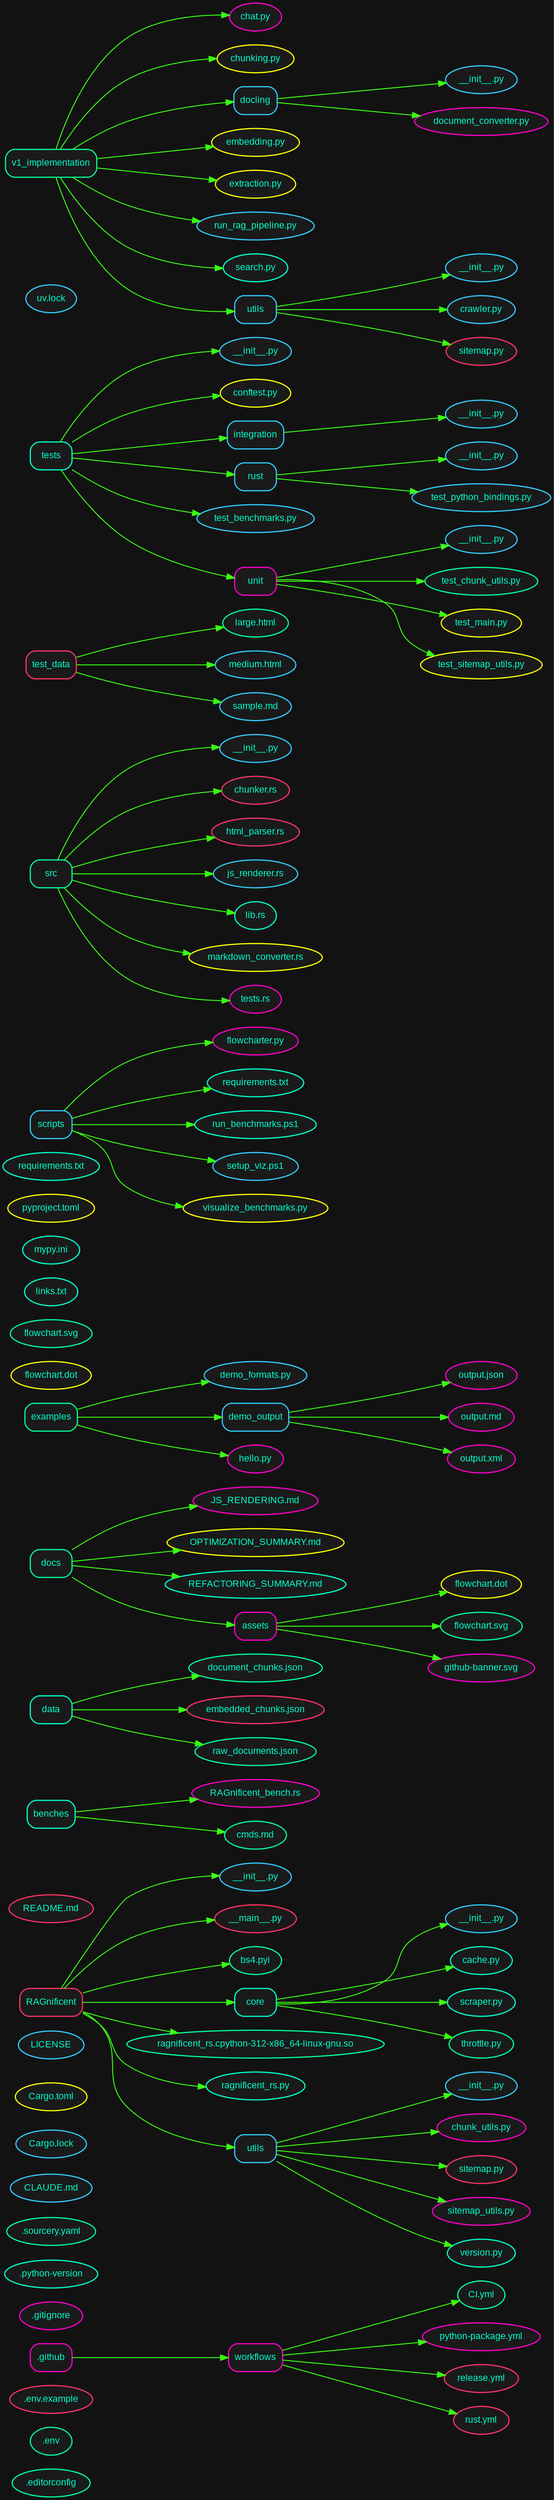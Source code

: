 digraph G {
rankdir=LR;
bgcolor="#121212";
fontname=Arial;
fontsize=12;
node [style="filled, rounded", fillcolor="#1a1a1a", fontcolor="#00ffcc", fontname=Arial, fontsize=12, penwidth=1.5, color="#00ff99"];
edge [color="#39ff14", penwidth=1.2];
node_00c76331bd [label=".editorconfig", shape=ellipse, color="#00ff99"];
node_fcc321428d [label=".env", shape=ellipse, color="#00ff99"];
node_a6dbce5290 [label=".env.example", shape=ellipse, color="#ff3366"];
node_a827689a8f [label=".github", shape=box, color="#ff00cc"];
node_b8a7b10b14 [label="workflows", shape=box, color="#ff00cc"];
node_a827689a8f -> node_b8a7b10b14;
node_4aa0d8d174 [label="CI.yml", shape=ellipse, color="#00ff99"];
node_b8a7b10b14 -> node_4aa0d8d174;
node_e752dfa987 [label="python-package.yml", shape=ellipse, color="#ff00cc"];
node_b8a7b10b14 -> node_e752dfa987;
node_30f004260b [label="release.yml", shape=ellipse, color="#ff3366"];
node_b8a7b10b14 -> node_30f004260b;
node_00747e2d1f [label="rust.yml", shape=ellipse, color="#ff3366"];
node_b8a7b10b14 -> node_00747e2d1f;
node_94f4cfef0a [label=".gitignore", shape=ellipse, color="#ff00cc"];
node_7feb78b8a1 [label=".python-version", shape=ellipse, color="#00ffcc"];
node_8a7c5362ba [label=".sourcery.yaml", shape=ellipse, color="#00ff99"];
node_c7d37bbca8 [label="CLAUDE.md", shape=ellipse, color="#33ccff"];
node_824007bfd4 [label="Cargo.lock", shape=ellipse, color="#33ccff"];
node_e50a5651f9 [label="Cargo.toml", shape=ellipse, color="#ffff00"];
node_06c504d8fe [label="LICENSE", shape=ellipse, color="#33ccff"];
node_6d1c3af867 [label="RAGnificent", shape=box, color="#ff3366"];
node_85d7f2628c [label="__init__.py", shape=ellipse, color="#33ccff"];
node_6d1c3af867 -> node_85d7f2628c;
node_00a017570a [label="__main__.py", shape=ellipse, color="#ff3366"];
node_6d1c3af867 -> node_00a017570a;
node_c1fef4a38c [label="bs4.pyi", shape=ellipse, color="#00ff99"];
node_6d1c3af867 -> node_c1fef4a38c;
node_c7a0ec7d40 [label="core", shape=box, color="#00ffcc"];
node_6d1c3af867 -> node_c7a0ec7d40;
node_063e023e94 [label="__init__.py", shape=ellipse, color="#33ccff"];
node_c7a0ec7d40 -> node_063e023e94;
node_d395f40142 [label="cache.py", shape=ellipse, color="#00ffcc"];
node_c7a0ec7d40 -> node_d395f40142;
node_1784ac86b3 [label="scraper.py", shape=ellipse, color="#00ffcc"];
node_c7a0ec7d40 -> node_1784ac86b3;
node_4c7bd9bb55 [label="throttle.py", shape=ellipse, color="#00ff99"];
node_c7a0ec7d40 -> node_4c7bd9bb55;
node_2af606236a [label="ragnificent_rs.cpython-312-x86_64-linux-gnu.so", shape=ellipse, color="#00ff99"];
node_6d1c3af867 -> node_2af606236a;
node_abd228f5b8 [label="ragnificent_rs.py", shape=ellipse, color="#00ffcc"];
node_6d1c3af867 -> node_abd228f5b8;
node_50307b5b4c [label="utils", shape=box, color="#33ccff"];
node_6d1c3af867 -> node_50307b5b4c;
node_c18a2b5976 [label="__init__.py", shape=ellipse, color="#33ccff"];
node_50307b5b4c -> node_c18a2b5976;
node_30fb61272d [label="chunk_utils.py", shape=ellipse, color="#ff00cc"];
node_50307b5b4c -> node_30fb61272d;
node_ae22599089 [label="sitemap.py", shape=ellipse, color="#ff3366"];
node_50307b5b4c -> node_ae22599089;
node_da646c4bf5 [label="sitemap_utils.py", shape=ellipse, color="#ff00cc"];
node_50307b5b4c -> node_da646c4bf5;
node_67f4177ffc [label="version.py", shape=ellipse, color="#00ffcc"];
node_50307b5b4c -> node_67f4177ffc;
node_d8fcd7353f [label="README.md", shape=ellipse, color="#ff3366"];
node_f2c26375d0 [label="benches", shape=box, color="#00ffcc"];
node_05a4030389 [label="RAGnificent_bench.rs", shape=ellipse, color="#ff00cc"];
node_f2c26375d0 -> node_05a4030389;
node_1009d2a8ce [label="cmds.md", shape=ellipse, color="#00ff99"];
node_f2c26375d0 -> node_1009d2a8ce;
node_5015665b7c [label="data", shape=box, color="#00ffcc"];
node_f87e20ca86 [label="document_chunks.json", shape=ellipse, color="#00ff99"];
node_5015665b7c -> node_f87e20ca86;
node_e17f6dbcd0 [label="embedded_chunks.json", shape=ellipse, color="#ff3366"];
node_5015665b7c -> node_e17f6dbcd0;
node_e4b7595475 [label="raw_documents.json", shape=ellipse, color="#00ff99"];
node_5015665b7c -> node_e4b7595475;
node_21d8ebbccf [label="docs", shape=box, color="#00ff99"];
node_bcb354eba3 [label="JS_RENDERING.md", shape=ellipse, color="#ff00cc"];
node_21d8ebbccf -> node_bcb354eba3;
node_d4ccbede49 [label="OPTIMIZATION_SUMMARY.md", shape=ellipse, color="#ffff00"];
node_21d8ebbccf -> node_d4ccbede49;
node_ae917c6822 [label="REFACTORING_SUMMARY.md", shape=ellipse, color="#00ffcc"];
node_21d8ebbccf -> node_ae917c6822;
node_aff98a276f [label="assets", shape=box, color="#ff00cc"];
node_21d8ebbccf -> node_aff98a276f;
node_838170a3a3 [label="flowchart.dot", shape=ellipse, color="#ffff00"];
node_aff98a276f -> node_838170a3a3;
node_38387303c9 [label="flowchart.svg", shape=ellipse, color="#00ff99"];
node_aff98a276f -> node_38387303c9;
node_3216166904 [label="github-banner.svg", shape=ellipse, color="#ff00cc"];
node_aff98a276f -> node_3216166904;
node_3bbeb72fa6 [label="examples", shape=box, color="#00ff99"];
node_9c63cfc083 [label="demo_formats.py", shape=ellipse, color="#33ccff"];
node_3bbeb72fa6 -> node_9c63cfc083;
node_c6b6c9ba3b [label="demo_output", shape=box, color="#33ccff"];
node_3bbeb72fa6 -> node_c6b6c9ba3b;
node_ca31d2f82f [label="output.json", shape=ellipse, color="#ff00cc"];
node_c6b6c9ba3b -> node_ca31d2f82f;
node_8f3261f163 [label="output.md", shape=ellipse, color="#ff00cc"];
node_c6b6c9ba3b -> node_8f3261f163;
node_99518dbd93 [label="output.xml", shape=ellipse, color="#ff00cc"];
node_c6b6c9ba3b -> node_99518dbd93;
node_97b2e8d7b1 [label="hello.py", shape=ellipse, color="#ff00cc"];
node_3bbeb72fa6 -> node_97b2e8d7b1;
node_a00bfa881a [label="flowchart.dot", shape=ellipse, color="#ffff00"];
node_dd522a8894 [label="flowchart.svg", shape=ellipse, color="#00ff99"];
node_b4ee448c6b [label="links.txt", shape=ellipse, color="#00ffcc"];
node_b7c69ad373 [label="mypy.ini", shape=ellipse, color="#00ffcc"];
node_a3deb8111d [label="pyproject.toml", shape=ellipse, color="#ffff00"];
node_97821f27ad [label="requirements.txt", shape=ellipse, color="#00ffcc"];
node_12a98f5c18 [label="scripts", shape=box, color="#33ccff"];
node_e04b9c20e5 [label="flowcharter.py", shape=ellipse, color="#ff00cc"];
node_12a98f5c18 -> node_e04b9c20e5;
node_6df4566516 [label="requirements.txt", shape=ellipse, color="#00ffcc"];
node_12a98f5c18 -> node_6df4566516;
node_5d302b15de [label="run_benchmarks.ps1", shape=ellipse, color="#00ffcc"];
node_12a98f5c18 -> node_5d302b15de;
node_d87f1b4397 [label="setup_viz.ps1", shape=ellipse, color="#33ccff"];
node_12a98f5c18 -> node_d87f1b4397;
node_25994593da [label="visualize_benchmarks.py", shape=ellipse, color="#ffff00"];
node_12a98f5c18 -> node_25994593da;
node_482f3407f6 [label="src", shape=box, color="#00ff99"];
node_86d7933e27 [label="__init__.py", shape=ellipse, color="#33ccff"];
node_482f3407f6 -> node_86d7933e27;
node_3529658cee [label="chunker.rs", shape=ellipse, color="#ff3366"];
node_482f3407f6 -> node_3529658cee;
node_aebea31ec7 [label="html_parser.rs", shape=ellipse, color="#ff3366"];
node_482f3407f6 -> node_aebea31ec7;
node_170c9a76b1 [label="js_renderer.rs", shape=ellipse, color="#33ccff"];
node_482f3407f6 -> node_170c9a76b1;
node_3a1a7d2395 [label="lib.rs", shape=ellipse, color="#00ffcc"];
node_482f3407f6 -> node_3a1a7d2395;
node_d29329fa12 [label="markdown_converter.rs", shape=ellipse, color="#ffff00"];
node_482f3407f6 -> node_d29329fa12;
node_a1238d32b0 [label="tests.rs", shape=ellipse, color="#ff00cc"];
node_482f3407f6 -> node_a1238d32b0;
node_bc3ef13b14 [label="test_data", shape=box, color="#ff3366"];
node_b032765ff5 [label="large.html", shape=ellipse, color="#00ff99"];
node_bc3ef13b14 -> node_b032765ff5;
node_df80382e3c [label="medium.html", shape=ellipse, color="#33ccff"];
node_bc3ef13b14 -> node_df80382e3c;
node_c0e704eaa0 [label="sample.md", shape=ellipse, color="#33ccff"];
node_bc3ef13b14 -> node_c0e704eaa0;
node_1488488bf8 [label="tests", shape=box, color="#00ffcc"];
node_906b75c597 [label="__init__.py", shape=ellipse, color="#33ccff"];
node_1488488bf8 -> node_906b75c597;
node_be02fbd7e2 [label="conftest.py", shape=ellipse, color="#ffff00"];
node_1488488bf8 -> node_be02fbd7e2;
node_8047811d73 [label="integration", shape=box, color="#33ccff"];
node_1488488bf8 -> node_8047811d73;
node_8fb7e7f706 [label="__init__.py", shape=ellipse, color="#33ccff"];
node_8047811d73 -> node_8fb7e7f706;
node_5849b2688b [label="rust", shape=box, color="#33ccff"];
node_1488488bf8 -> node_5849b2688b;
node_0cf3a4a3a0 [label="__init__.py", shape=ellipse, color="#33ccff"];
node_5849b2688b -> node_0cf3a4a3a0;
node_d7548f2dce [label="test_python_bindings.py", shape=ellipse, color="#33ccff"];
node_5849b2688b -> node_d7548f2dce;
node_3477249257 [label="test_benchmarks.py", shape=ellipse, color="#33ccff"];
node_1488488bf8 -> node_3477249257;
node_f16be0d3cf [label="unit", shape=box, color="#ff00cc"];
node_1488488bf8 -> node_f16be0d3cf;
node_be65fdaa6b [label="__init__.py", shape=ellipse, color="#33ccff"];
node_f16be0d3cf -> node_be65fdaa6b;
node_79af51428a [label="test_chunk_utils.py", shape=ellipse, color="#00ff99"];
node_f16be0d3cf -> node_79af51428a;
node_27e0ac7d91 [label="test_main.py", shape=ellipse, color="#ffff00"];
node_f16be0d3cf -> node_27e0ac7d91;
node_e5710f430f [label="test_sitemap_utils.py", shape=ellipse, color="#ffff00"];
node_f16be0d3cf -> node_e5710f430f;
node_fd7a8c0a38 [label="uv.lock", shape=ellipse, color="#33ccff"];
node_d67e11a85e [label="v1_implementation", shape=box, color="#00ff99"];
node_798d7789d1 [label="chat.py", shape=ellipse, color="#ff00cc"];
node_d67e11a85e -> node_798d7789d1;
node_c42ad6f2eb [label="chunking.py", shape=ellipse, color="#ffff00"];
node_d67e11a85e -> node_c42ad6f2eb;
node_923e76c208 [label="docling", shape=box, color="#33ccff"];
node_d67e11a85e -> node_923e76c208;
node_87fdbcfdc9 [label="__init__.py", shape=ellipse, color="#33ccff"];
node_923e76c208 -> node_87fdbcfdc9;
node_c9a330393e [label="document_converter.py", shape=ellipse, color="#ff00cc"];
node_923e76c208 -> node_c9a330393e;
node_98ae70b09c [label="embedding.py", shape=ellipse, color="#ffff00"];
node_d67e11a85e -> node_98ae70b09c;
node_a039089aa7 [label="extraction.py", shape=ellipse, color="#ffff00"];
node_d67e11a85e -> node_a039089aa7;
node_64cab8ec0e [label="run_rag_pipeline.py", shape=ellipse, color="#33ccff"];
node_d67e11a85e -> node_64cab8ec0e;
node_dcfd472b8b [label="search.py", shape=ellipse, color="#00ffcc"];
node_d67e11a85e -> node_dcfd472b8b;
node_fba88d165a [label="utils", shape=box, color="#33ccff"];
node_d67e11a85e -> node_fba88d165a;
node_852c5e5bf8 [label="__init__.py", shape=ellipse, color="#33ccff"];
node_fba88d165a -> node_852c5e5bf8;
node_f93a877e2b [label="crawler.py", shape=ellipse, color="#33ccff"];
node_fba88d165a -> node_f93a877e2b;
node_155d4c95c2 [label="sitemap.py", shape=ellipse, color="#ff3366"];
node_fba88d165a -> node_155d4c95c2;
}
